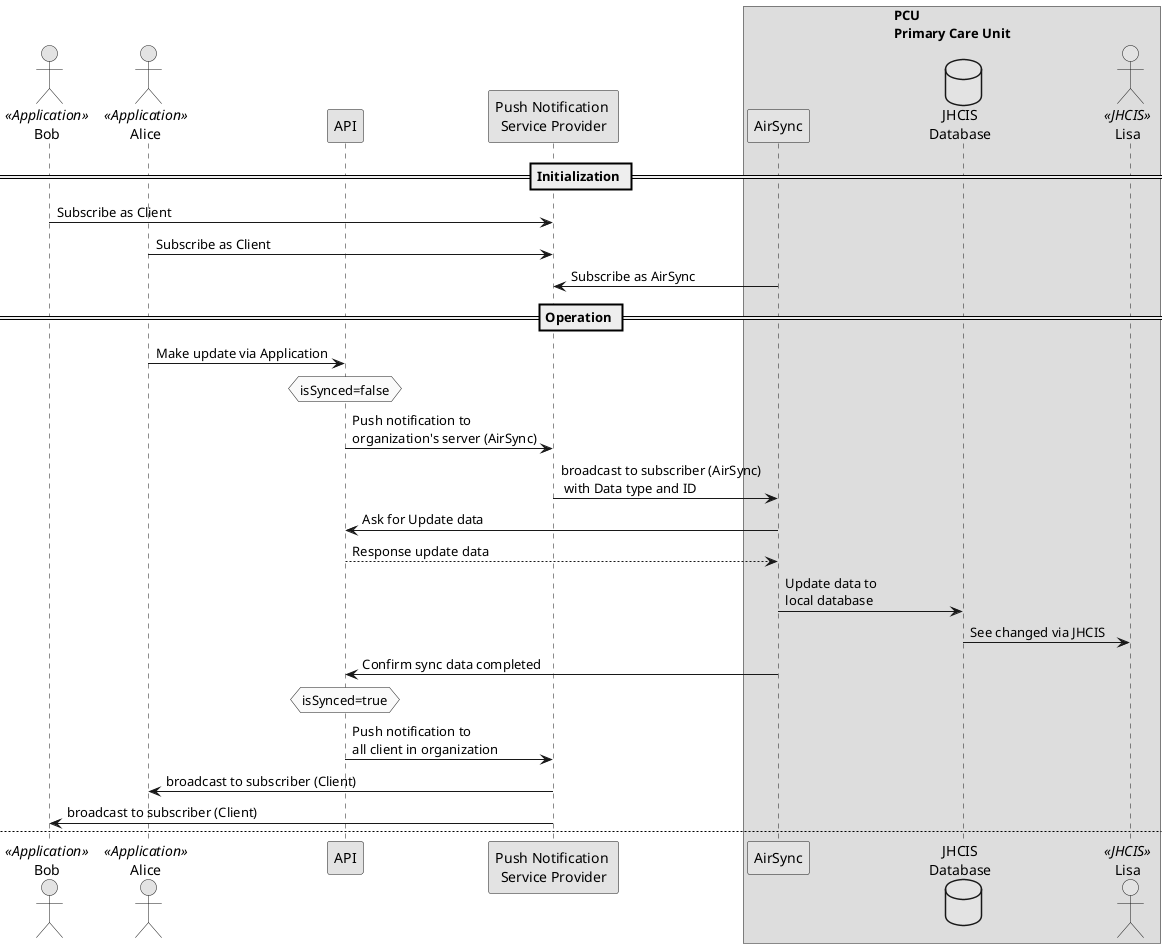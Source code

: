 @startuml
skinparam monochrome true

actor Bob <<Application>>
actor Alice <<Application>>
participant  API
participant  "Push Notification \nService Provider" as PUSH
box "PCU\nPrimary Care Unit"
    participant "AirSync" as AIR
	database "JHCIS\nDatabase" as J
    actor Lisa <<JHCIS>>
end box

== Initialization ==
Bob -> PUSH : Subscribe as Client
Alice -> PUSH : Subscribe as Client
AIR -> PUSH : Subscribe as AirSync

== Operation ==
Alice -> API : Make update via Application
hnote over API : isSynced=false
API -> PUSH : Push notification to \norganization's server (AirSync)
PUSH -> AIR : broadcast to subscriber (AirSync)\n with Data type and ID
AIR -> API : Ask for Update data
API --> AIR : Response update data
AIR -> J : Update data to \nlocal database
J -> Lisa : See changed via JHCIS
AIR -> API : Confirm sync data completed
hnote over API : isSynced=true
API -> PUSH : Push notification to \nall client in organization
PUSH -> Alice : broadcast to subscriber (Client)
PUSH -> Bob : broadcast to subscriber (Client)

newpage
== Initialization ==
AIR -> J : Start database monitoring
activate J
== Operation ==
Lisa -> J : Make change via JHCIS
J --> AIR : Receive changed data
AIR -> API : Send update
hnote over API : isSynced=true
API -> PUSH : Push notification to \nall client in organization
PUSH -> Alice : broadcast to subscriber (Client)
PUSH -> Bob : broadcast to subscriber (Client)

@enduml
